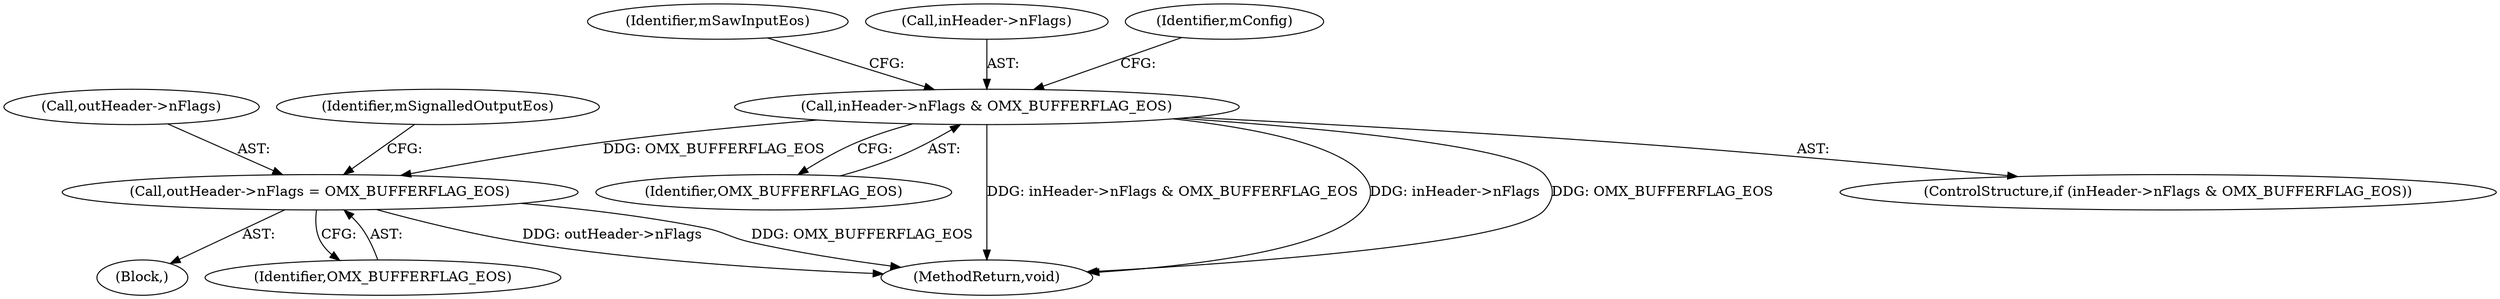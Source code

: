 digraph "0_Android_ad40e57890f81a3cf436c5f06da66396010bd9e5@pointer" {
"1000194" [label="(Call,inHeader->nFlags & OMX_BUFFERFLAG_EOS)"];
"1000374" [label="(Call,outHeader->nFlags = OMX_BUFFERFLAG_EOS)"];
"1000198" [label="(Identifier,OMX_BUFFERFLAG_EOS)"];
"1000201" [label="(Identifier,mSawInputEos)"];
"1000346" [label="(Block,)"];
"1000378" [label="(Identifier,OMX_BUFFERFLAG_EOS)"];
"1000195" [label="(Call,inHeader->nFlags)"];
"1000560" [label="(MethodReturn,void)"];
"1000205" [label="(Identifier,mConfig)"];
"1000375" [label="(Call,outHeader->nFlags)"];
"1000374" [label="(Call,outHeader->nFlags = OMX_BUFFERFLAG_EOS)"];
"1000380" [label="(Identifier,mSignalledOutputEos)"];
"1000194" [label="(Call,inHeader->nFlags & OMX_BUFFERFLAG_EOS)"];
"1000193" [label="(ControlStructure,if (inHeader->nFlags & OMX_BUFFERFLAG_EOS))"];
"1000194" -> "1000193"  [label="AST: "];
"1000194" -> "1000198"  [label="CFG: "];
"1000195" -> "1000194"  [label="AST: "];
"1000198" -> "1000194"  [label="AST: "];
"1000201" -> "1000194"  [label="CFG: "];
"1000205" -> "1000194"  [label="CFG: "];
"1000194" -> "1000560"  [label="DDG: inHeader->nFlags & OMX_BUFFERFLAG_EOS"];
"1000194" -> "1000560"  [label="DDG: inHeader->nFlags"];
"1000194" -> "1000560"  [label="DDG: OMX_BUFFERFLAG_EOS"];
"1000194" -> "1000374"  [label="DDG: OMX_BUFFERFLAG_EOS"];
"1000374" -> "1000346"  [label="AST: "];
"1000374" -> "1000378"  [label="CFG: "];
"1000375" -> "1000374"  [label="AST: "];
"1000378" -> "1000374"  [label="AST: "];
"1000380" -> "1000374"  [label="CFG: "];
"1000374" -> "1000560"  [label="DDG: outHeader->nFlags"];
"1000374" -> "1000560"  [label="DDG: OMX_BUFFERFLAG_EOS"];
}
